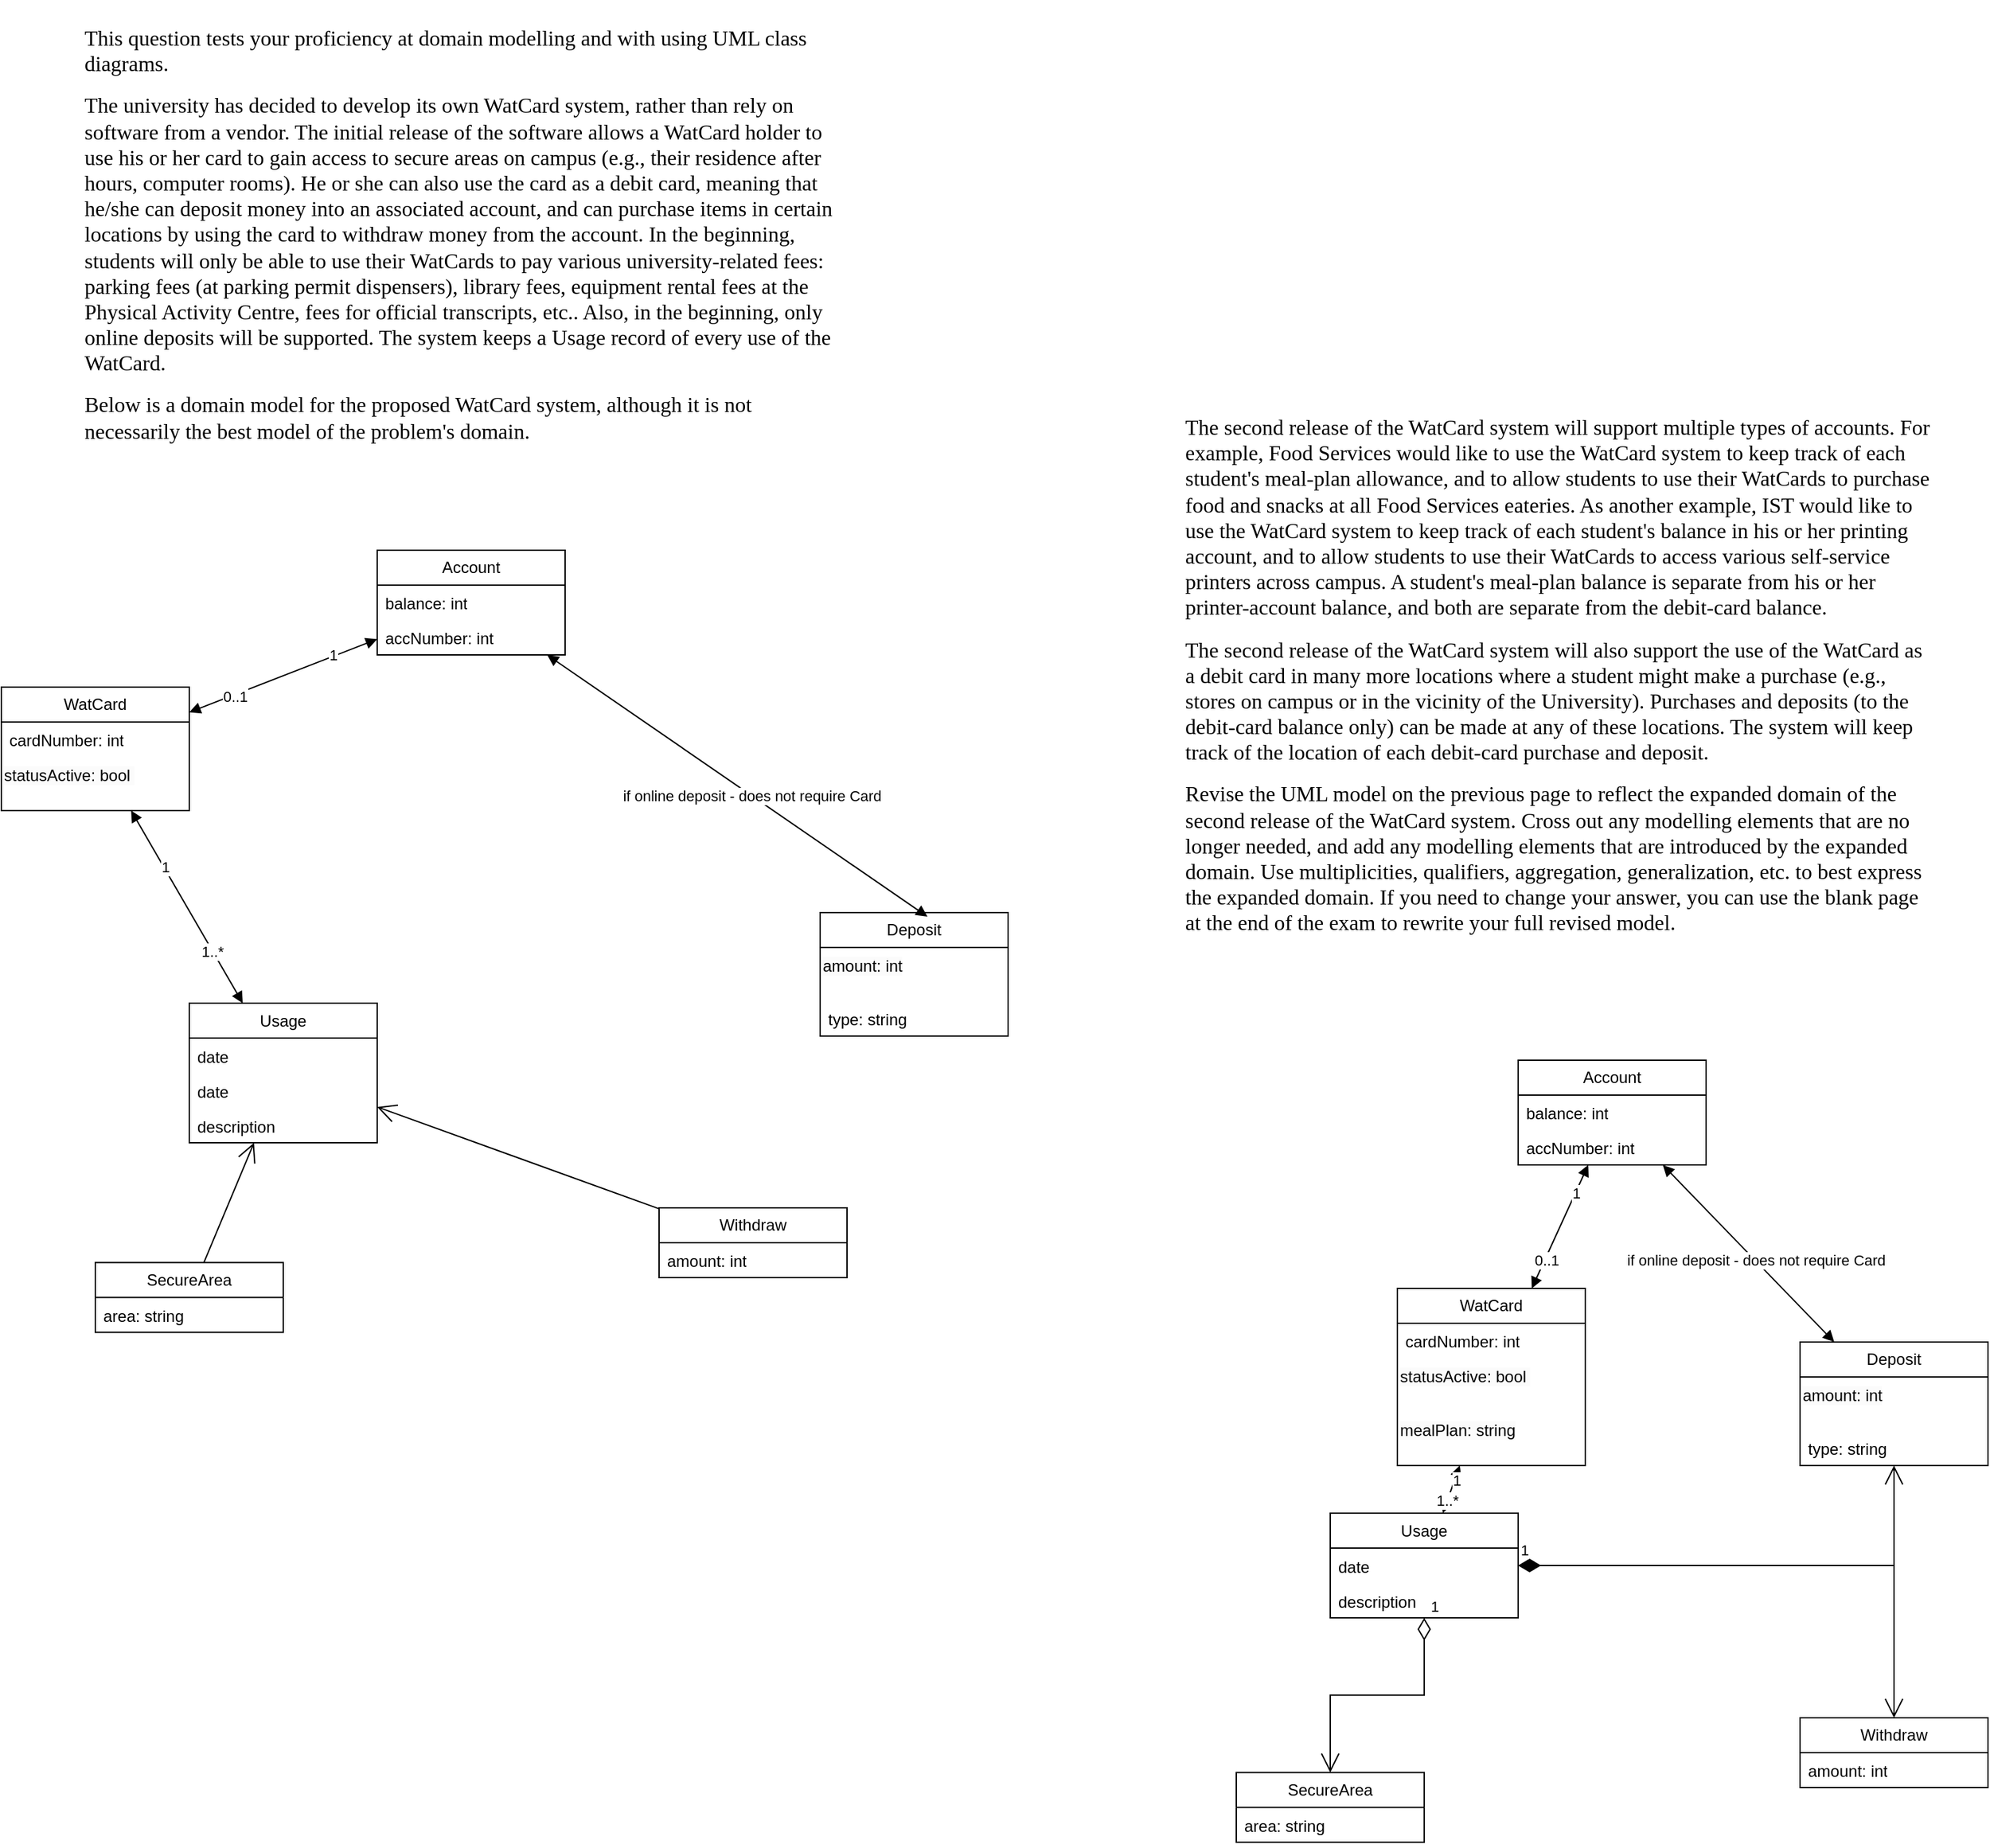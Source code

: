 <mxfile version="21.7.2" type="github">
  <diagram name="Page-1" id="L6DKHtYu-1w8HltE2Mc2">
    <mxGraphModel dx="1972" dy="1833" grid="1" gridSize="10" guides="1" tooltips="1" connect="1" arrows="1" fold="1" page="1" pageScale="1" pageWidth="850" pageHeight="1100" math="0" shadow="0">
      <root>
        <mxCell id="0" />
        <mxCell id="1" parent="0" />
        <mxCell id="7qhICD1hEeo8gW7YNZ97-30" value="WatCard" style="swimlane;fontStyle=0;childLayout=stackLayout;horizontal=1;startSize=26;fillColor=none;horizontalStack=0;resizeParent=1;resizeParentMax=0;resizeLast=0;collapsible=1;marginBottom=0;whiteSpace=wrap;html=1;" vertex="1" parent="1">
          <mxGeometry x="-30" y="182" width="140" height="92" as="geometry" />
        </mxCell>
        <mxCell id="7qhICD1hEeo8gW7YNZ97-31" value="cardNumber: int" style="text;strokeColor=none;fillColor=none;align=left;verticalAlign=top;spacingLeft=4;spacingRight=4;overflow=hidden;rotatable=0;points=[[0,0.5],[1,0.5]];portConstraint=eastwest;whiteSpace=wrap;html=1;" vertex="1" parent="7qhICD1hEeo8gW7YNZ97-30">
          <mxGeometry y="26" width="140" height="26" as="geometry" />
        </mxCell>
        <mxCell id="7qhICD1hEeo8gW7YNZ97-73" value="&lt;span style=&quot;caret-color: rgb(0, 0, 0); color: rgb(0, 0, 0); font-family: Helvetica; font-size: 12px; font-style: normal; font-variant-caps: normal; font-weight: 400; letter-spacing: normal; text-align: left; text-indent: 0px; text-transform: none; word-spacing: 0px; -webkit-text-stroke-width: 0px; background-color: rgb(251, 251, 251); text-decoration: none; float: none; display: inline !important;&quot;&gt;statusActive: bool&amp;nbsp;&lt;/span&gt;" style="text;whiteSpace=wrap;html=1;" vertex="1" parent="7qhICD1hEeo8gW7YNZ97-30">
          <mxGeometry y="52" width="140" height="40" as="geometry" />
        </mxCell>
        <mxCell id="7qhICD1hEeo8gW7YNZ97-34" value="SecureArea" style="swimlane;fontStyle=0;childLayout=stackLayout;horizontal=1;startSize=26;fillColor=none;horizontalStack=0;resizeParent=1;resizeParentMax=0;resizeLast=0;collapsible=1;marginBottom=0;whiteSpace=wrap;html=1;" vertex="1" parent="1">
          <mxGeometry x="40" y="610.76" width="140" height="52" as="geometry" />
        </mxCell>
        <mxCell id="7qhICD1hEeo8gW7YNZ97-35" value="area: string" style="text;strokeColor=none;fillColor=none;align=left;verticalAlign=top;spacingLeft=4;spacingRight=4;overflow=hidden;rotatable=0;points=[[0,0.5],[1,0.5]];portConstraint=eastwest;whiteSpace=wrap;html=1;" vertex="1" parent="7qhICD1hEeo8gW7YNZ97-34">
          <mxGeometry y="26" width="140" height="26" as="geometry" />
        </mxCell>
        <mxCell id="7qhICD1hEeo8gW7YNZ97-38" value="Account" style="swimlane;fontStyle=0;childLayout=stackLayout;horizontal=1;startSize=26;fillColor=none;horizontalStack=0;resizeParent=1;resizeParentMax=0;resizeLast=0;collapsible=1;marginBottom=0;whiteSpace=wrap;html=1;" vertex="1" parent="1">
          <mxGeometry x="250" y="80" width="140" height="78" as="geometry" />
        </mxCell>
        <mxCell id="7qhICD1hEeo8gW7YNZ97-39" value="balance: int" style="text;strokeColor=none;fillColor=none;align=left;verticalAlign=top;spacingLeft=4;spacingRight=4;overflow=hidden;rotatable=0;points=[[0,0.5],[1,0.5]];portConstraint=eastwest;whiteSpace=wrap;html=1;" vertex="1" parent="7qhICD1hEeo8gW7YNZ97-38">
          <mxGeometry y="26" width="140" height="26" as="geometry" />
        </mxCell>
        <mxCell id="7qhICD1hEeo8gW7YNZ97-40" value="accNumber: int" style="text;strokeColor=none;fillColor=none;align=left;verticalAlign=top;spacingLeft=4;spacingRight=4;overflow=hidden;rotatable=0;points=[[0,0.5],[1,0.5]];portConstraint=eastwest;whiteSpace=wrap;html=1;" vertex="1" parent="7qhICD1hEeo8gW7YNZ97-38">
          <mxGeometry y="52" width="140" height="26" as="geometry" />
        </mxCell>
        <mxCell id="7qhICD1hEeo8gW7YNZ97-42" value="Deposit" style="swimlane;fontStyle=0;childLayout=stackLayout;horizontal=1;startSize=26;fillColor=none;horizontalStack=0;resizeParent=1;resizeParentMax=0;resizeLast=0;collapsible=1;marginBottom=0;whiteSpace=wrap;html=1;" vertex="1" parent="1">
          <mxGeometry x="580" y="350" width="140" height="92" as="geometry" />
        </mxCell>
        <mxCell id="7qhICD1hEeo8gW7YNZ97-60" value="&lt;span style=&quot;caret-color: rgb(0, 0, 0); color: rgb(0, 0, 0); font-family: Helvetica; font-size: 12px; font-style: normal; font-variant-caps: normal; font-weight: 400; letter-spacing: normal; text-align: left; text-indent: 0px; text-transform: none; word-spacing: 0px; -webkit-text-stroke-width: 0px; background-color: rgb(251, 251, 251); text-decoration: none; float: none; display: inline !important;&quot;&gt;amount: int&lt;/span&gt;" style="text;whiteSpace=wrap;html=1;" vertex="1" parent="7qhICD1hEeo8gW7YNZ97-42">
          <mxGeometry y="26" width="140" height="40" as="geometry" />
        </mxCell>
        <mxCell id="7qhICD1hEeo8gW7YNZ97-45" value="type: string" style="text;strokeColor=none;fillColor=none;align=left;verticalAlign=top;spacingLeft=4;spacingRight=4;overflow=hidden;rotatable=0;points=[[0,0.5],[1,0.5]];portConstraint=eastwest;whiteSpace=wrap;html=1;" vertex="1" parent="7qhICD1hEeo8gW7YNZ97-42">
          <mxGeometry y="66" width="140" height="26" as="geometry" />
        </mxCell>
        <mxCell id="7qhICD1hEeo8gW7YNZ97-46" value="Withdraw" style="swimlane;fontStyle=0;childLayout=stackLayout;horizontal=1;startSize=26;fillColor=none;horizontalStack=0;resizeParent=1;resizeParentMax=0;resizeLast=0;collapsible=1;marginBottom=0;whiteSpace=wrap;html=1;" vertex="1" parent="1">
          <mxGeometry x="460" y="570" width="140" height="52" as="geometry" />
        </mxCell>
        <mxCell id="7qhICD1hEeo8gW7YNZ97-47" value="amount: int" style="text;strokeColor=none;fillColor=none;align=left;verticalAlign=top;spacingLeft=4;spacingRight=4;overflow=hidden;rotatable=0;points=[[0,0.5],[1,0.5]];portConstraint=eastwest;whiteSpace=wrap;html=1;" vertex="1" parent="7qhICD1hEeo8gW7YNZ97-46">
          <mxGeometry y="26" width="140" height="26" as="geometry" />
        </mxCell>
        <mxCell id="7qhICD1hEeo8gW7YNZ97-55" value="" style="endArrow=block;startArrow=block;endFill=1;startFill=1;html=1;rounded=0;" edge="1" parent="1" source="7qhICD1hEeo8gW7YNZ97-30" target="7qhICD1hEeo8gW7YNZ97-38">
          <mxGeometry width="160" relative="1" as="geometry">
            <mxPoint x="10" y="142" as="sourcePoint" />
            <mxPoint x="110.169" y="90" as="targetPoint" />
          </mxGeometry>
        </mxCell>
        <mxCell id="7qhICD1hEeo8gW7YNZ97-64" value="1" style="edgeLabel;html=1;align=center;verticalAlign=middle;resizable=0;points=[];" vertex="1" connectable="0" parent="7qhICD1hEeo8gW7YNZ97-55">
          <mxGeometry x="0.532" relative="1" as="geometry">
            <mxPoint y="-1" as="offset" />
          </mxGeometry>
        </mxCell>
        <mxCell id="7qhICD1hEeo8gW7YNZ97-65" value="0..1" style="edgeLabel;html=1;align=center;verticalAlign=middle;resizable=0;points=[];" vertex="1" connectable="0" parent="7qhICD1hEeo8gW7YNZ97-55">
          <mxGeometry x="-0.522" y="-1" relative="1" as="geometry">
            <mxPoint as="offset" />
          </mxGeometry>
        </mxCell>
        <mxCell id="7qhICD1hEeo8gW7YNZ97-74" value="Usage" style="swimlane;fontStyle=0;childLayout=stackLayout;horizontal=1;startSize=26;fillColor=none;horizontalStack=0;resizeParent=1;resizeParentMax=0;resizeLast=0;collapsible=1;marginBottom=0;whiteSpace=wrap;html=1;" vertex="1" parent="1">
          <mxGeometry x="110" y="417.53" width="140" height="104" as="geometry" />
        </mxCell>
        <mxCell id="7qhICD1hEeo8gW7YNZ97-75" value="date" style="text;strokeColor=none;fillColor=none;align=left;verticalAlign=top;spacingLeft=4;spacingRight=4;overflow=hidden;rotatable=0;points=[[0,0.5],[1,0.5]];portConstraint=eastwest;whiteSpace=wrap;html=1;" vertex="1" parent="7qhICD1hEeo8gW7YNZ97-74">
          <mxGeometry y="26" width="140" height="26" as="geometry" />
        </mxCell>
        <mxCell id="7qhICD1hEeo8gW7YNZ97-123" value="date" style="text;strokeColor=none;fillColor=none;align=left;verticalAlign=top;spacingLeft=4;spacingRight=4;overflow=hidden;rotatable=0;points=[[0,0.5],[1,0.5]];portConstraint=eastwest;whiteSpace=wrap;html=1;" vertex="1" parent="7qhICD1hEeo8gW7YNZ97-74">
          <mxGeometry y="52" width="140" height="26" as="geometry" />
        </mxCell>
        <mxCell id="7qhICD1hEeo8gW7YNZ97-76" value="description" style="text;strokeColor=none;fillColor=none;align=left;verticalAlign=top;spacingLeft=4;spacingRight=4;overflow=hidden;rotatable=0;points=[[0,0.5],[1,0.5]];portConstraint=eastwest;whiteSpace=wrap;html=1;" vertex="1" parent="7qhICD1hEeo8gW7YNZ97-74">
          <mxGeometry y="78" width="140" height="26" as="geometry" />
        </mxCell>
        <mxCell id="7qhICD1hEeo8gW7YNZ97-78" value="" style="endArrow=block;startArrow=block;endFill=1;startFill=1;html=1;rounded=0;" edge="1" parent="1" source="7qhICD1hEeo8gW7YNZ97-30" target="7qhICD1hEeo8gW7YNZ97-74">
          <mxGeometry width="160" relative="1" as="geometry">
            <mxPoint x="240" y="360" as="sourcePoint" />
            <mxPoint x="400" y="360" as="targetPoint" />
          </mxGeometry>
        </mxCell>
        <mxCell id="7qhICD1hEeo8gW7YNZ97-79" value="1" style="edgeLabel;html=1;align=center;verticalAlign=middle;resizable=0;points=[];" vertex="1" connectable="0" parent="7qhICD1hEeo8gW7YNZ97-78">
          <mxGeometry x="-0.418" y="1" relative="1" as="geometry">
            <mxPoint as="offset" />
          </mxGeometry>
        </mxCell>
        <mxCell id="7qhICD1hEeo8gW7YNZ97-80" value="1..*" style="edgeLabel;html=1;align=center;verticalAlign=middle;resizable=0;points=[];" vertex="1" connectable="0" parent="7qhICD1hEeo8gW7YNZ97-78">
          <mxGeometry x="0.46" y="-1" relative="1" as="geometry">
            <mxPoint as="offset" />
          </mxGeometry>
        </mxCell>
        <mxCell id="7qhICD1hEeo8gW7YNZ97-85" value="" style="endArrow=block;startArrow=block;endFill=1;startFill=1;html=1;rounded=0;entryX=0.571;entryY=0.033;entryDx=0;entryDy=0;entryPerimeter=0;" edge="1" parent="1" source="7qhICD1hEeo8gW7YNZ97-38" target="7qhICD1hEeo8gW7YNZ97-42">
          <mxGeometry width="160" relative="1" as="geometry">
            <mxPoint x="410" y="250" as="sourcePoint" />
            <mxPoint x="580" y="220" as="targetPoint" />
          </mxGeometry>
        </mxCell>
        <mxCell id="7qhICD1hEeo8gW7YNZ97-86" value="if online deposit - does not require Card" style="edgeLabel;html=1;align=center;verticalAlign=middle;resizable=0;points=[];" vertex="1" connectable="0" parent="7qhICD1hEeo8gW7YNZ97-85">
          <mxGeometry x="0.073" y="1" relative="1" as="geometry">
            <mxPoint y="1" as="offset" />
          </mxGeometry>
        </mxCell>
        <mxCell id="7qhICD1hEeo8gW7YNZ97-88" value="&lt;div class=&quot;page&quot; title=&quot;Page 14&quot; style=&quot;caret-color: rgb(0, 0, 0); color: rgb(0, 0, 0); font-style: normal; font-variant-caps: normal; font-weight: 400; letter-spacing: normal; text-align: start; text-indent: 0px; text-transform: none; word-spacing: 0px; -webkit-text-stroke-width: 0px; text-decoration: none;&quot;&gt;&lt;div class=&quot;section&quot; style=&quot;background-color: rgb(255, 255, 255);&quot;&gt;&lt;div class=&quot;layoutArea&quot;&gt;&lt;div class=&quot;column&quot;&gt;&lt;p&gt;&lt;span style=&quot;font-size: 12pt; font-family: Times;&quot;&gt;This question tests your proficiency at domain modelling and with using UML class diagrams.&lt;/span&gt;&lt;/p&gt;&lt;p&gt;&lt;span style=&quot;font-size: 12pt; font-family: Times;&quot;&gt;The university has decided to develop its own WatCard system, rather than rely on software from a vendor. The initial release of the software allows a WatCard holder to use his or her card to gain access to secure areas on campus (e.g., their residence after hours, computer rooms). He or she can also use the card as a debit card, meaning that he/she can deposit money into an associated account, and can purchase items in certain locations by using the card to withdraw money from the account. In the beginning, students will only be able to use their WatCards to pay various university-related fees: parking fees (at parking permit dispensers), library fees, equipment rental fees at the Physical Activity Centre, fees for official transcripts, etc.. Also, in the beginning, only online deposits will be supported. The system keeps a Usage record of every use of the WatCard.&lt;/span&gt;&lt;/p&gt;&lt;p&gt;&lt;span style=&quot;font-size: 12pt; font-family: Times;&quot;&gt;Below is a domain model for the proposed WatCard system, although it is not necessarily the best model of the problem&#39;s domain.&lt;/span&gt;&lt;/p&gt;&lt;/div&gt;&lt;/div&gt;&lt;/div&gt;&lt;/div&gt;" style="text;whiteSpace=wrap;html=1;" vertex="1" parent="1">
          <mxGeometry x="30" y="-330" width="560" height="360" as="geometry" />
        </mxCell>
        <mxCell id="7qhICD1hEeo8gW7YNZ97-89" value="&lt;div class=&quot;page&quot; title=&quot;Page 15&quot; style=&quot;caret-color: rgb(0, 0, 0); color: rgb(0, 0, 0); font-style: normal; font-variant-caps: normal; font-weight: 400; letter-spacing: normal; text-align: start; text-indent: 0px; text-transform: none; word-spacing: 0px; -webkit-text-stroke-width: 0px; text-decoration: none;&quot;&gt;&lt;div class=&quot;section&quot; style=&quot;background-color: rgb(255, 255, 255);&quot;&gt;&lt;div class=&quot;layoutArea&quot;&gt;&lt;div class=&quot;column&quot;&gt;&lt;p&gt;&lt;span style=&quot;font-size: 12pt; font-family: Times;&quot;&gt;The second release of the WatCard system will support multiple types of accounts. For example, Food Services would like to use the WatCard system to keep track of each student&#39;s meal-plan allowance, and to allow students to use their WatCards to purchase food and snacks at all Food Services eateries. As another example, IST would like to use the WatCard system to keep track of each student&#39;s balance in his or her printing account, and to allow students to use their WatCards to access various self-service printers across campus. A student&#39;s meal-plan balance is separate from his or her printer-account balance, and both are separate from the debit-card balance.&lt;/span&gt;&lt;/p&gt;&lt;p&gt;&lt;span style=&quot;font-size: 12pt; font-family: Times;&quot;&gt;The second release of the WatCard system will also support the use of the WatCard as a debit card in many more locations where a student might make a purchase (e.g., stores on campus or in the vicinity of the University). Purchases and deposits (to the debit-card balance only) can be made at any of these locations. The system will keep track of the location of each debit-card purchase and deposit.&lt;/span&gt;&lt;/p&gt;&lt;p&gt;&lt;span style=&quot;font-size: 12pt; font-family: Times;&quot;&gt;Revise the UML model on the previous page to reflect the expanded domain of the second release of the WatCard system. Cross out any modelling elements that are no longer needed, and add any modelling elements that are introduced by the expanded domain. Use multiplicities, qualifiers, aggregation, generalization, etc. to best express the expanded domain. If you need to change your answer, you can use the blank page at the end of the exam to rewrite your full revised model.&lt;/span&gt;&lt;/p&gt;&lt;/div&gt;&lt;/div&gt;&lt;/div&gt;&lt;/div&gt;" style="text;whiteSpace=wrap;html=1;" vertex="1" parent="1">
          <mxGeometry x="850" y="-40" width="560" height="470" as="geometry" />
        </mxCell>
        <mxCell id="7qhICD1hEeo8gW7YNZ97-90" value="WatCard" style="swimlane;fontStyle=0;childLayout=stackLayout;horizontal=1;startSize=26;fillColor=none;horizontalStack=0;resizeParent=1;resizeParentMax=0;resizeLast=0;collapsible=1;marginBottom=0;whiteSpace=wrap;html=1;" vertex="1" parent="1">
          <mxGeometry x="1010" y="630" width="140" height="132" as="geometry" />
        </mxCell>
        <mxCell id="7qhICD1hEeo8gW7YNZ97-91" value="cardNumber: int" style="text;strokeColor=none;fillColor=none;align=left;verticalAlign=top;spacingLeft=4;spacingRight=4;overflow=hidden;rotatable=0;points=[[0,0.5],[1,0.5]];portConstraint=eastwest;whiteSpace=wrap;html=1;" vertex="1" parent="7qhICD1hEeo8gW7YNZ97-90">
          <mxGeometry y="26" width="140" height="26" as="geometry" />
        </mxCell>
        <mxCell id="7qhICD1hEeo8gW7YNZ97-92" value="&lt;span style=&quot;caret-color: rgb(0, 0, 0); color: rgb(0, 0, 0); font-family: Helvetica; font-size: 12px; font-style: normal; font-variant-caps: normal; font-weight: 400; letter-spacing: normal; text-align: left; text-indent: 0px; text-transform: none; word-spacing: 0px; -webkit-text-stroke-width: 0px; background-color: rgb(251, 251, 251); text-decoration: none; float: none; display: inline !important;&quot;&gt;statusActive: bool&amp;nbsp;&lt;/span&gt;" style="text;whiteSpace=wrap;html=1;" vertex="1" parent="7qhICD1hEeo8gW7YNZ97-90">
          <mxGeometry y="52" width="140" height="40" as="geometry" />
        </mxCell>
        <mxCell id="7qhICD1hEeo8gW7YNZ97-122" value="&lt;span style=&quot;caret-color: rgb(0, 0, 0); color: rgb(0, 0, 0); font-family: Helvetica; font-size: 12px; font-style: normal; font-variant-caps: normal; font-weight: 400; letter-spacing: normal; text-align: left; text-indent: 0px; text-transform: none; word-spacing: 0px; -webkit-text-stroke-width: 0px; background-color: rgb(251, 251, 251); text-decoration: none; float: none; display: inline !important;&quot;&gt;mealPlan: string&lt;/span&gt;" style="text;whiteSpace=wrap;html=1;" vertex="1" parent="7qhICD1hEeo8gW7YNZ97-90">
          <mxGeometry y="92" width="140" height="40" as="geometry" />
        </mxCell>
        <mxCell id="7qhICD1hEeo8gW7YNZ97-93" value="SecureArea" style="swimlane;fontStyle=0;childLayout=stackLayout;horizontal=1;startSize=26;fillColor=none;horizontalStack=0;resizeParent=1;resizeParentMax=0;resizeLast=0;collapsible=1;marginBottom=0;whiteSpace=wrap;html=1;" vertex="1" parent="1">
          <mxGeometry x="890" y="990.76" width="140" height="52" as="geometry" />
        </mxCell>
        <mxCell id="7qhICD1hEeo8gW7YNZ97-94" value="area: string" style="text;strokeColor=none;fillColor=none;align=left;verticalAlign=top;spacingLeft=4;spacingRight=4;overflow=hidden;rotatable=0;points=[[0,0.5],[1,0.5]];portConstraint=eastwest;whiteSpace=wrap;html=1;" vertex="1" parent="7qhICD1hEeo8gW7YNZ97-93">
          <mxGeometry y="26" width="140" height="26" as="geometry" />
        </mxCell>
        <mxCell id="7qhICD1hEeo8gW7YNZ97-95" value="Account" style="swimlane;fontStyle=0;childLayout=stackLayout;horizontal=1;startSize=26;fillColor=none;horizontalStack=0;resizeParent=1;resizeParentMax=0;resizeLast=0;collapsible=1;marginBottom=0;whiteSpace=wrap;html=1;" vertex="1" parent="1">
          <mxGeometry x="1100" y="460" width="140" height="78" as="geometry" />
        </mxCell>
        <mxCell id="7qhICD1hEeo8gW7YNZ97-96" value="balance: int" style="text;strokeColor=none;fillColor=none;align=left;verticalAlign=top;spacingLeft=4;spacingRight=4;overflow=hidden;rotatable=0;points=[[0,0.5],[1,0.5]];portConstraint=eastwest;whiteSpace=wrap;html=1;" vertex="1" parent="7qhICD1hEeo8gW7YNZ97-95">
          <mxGeometry y="26" width="140" height="26" as="geometry" />
        </mxCell>
        <mxCell id="7qhICD1hEeo8gW7YNZ97-97" value="accNumber: int" style="text;strokeColor=none;fillColor=none;align=left;verticalAlign=top;spacingLeft=4;spacingRight=4;overflow=hidden;rotatable=0;points=[[0,0.5],[1,0.5]];portConstraint=eastwest;whiteSpace=wrap;html=1;" vertex="1" parent="7qhICD1hEeo8gW7YNZ97-95">
          <mxGeometry y="52" width="140" height="26" as="geometry" />
        </mxCell>
        <mxCell id="7qhICD1hEeo8gW7YNZ97-98" value="Deposit" style="swimlane;fontStyle=0;childLayout=stackLayout;horizontal=1;startSize=26;fillColor=none;horizontalStack=0;resizeParent=1;resizeParentMax=0;resizeLast=0;collapsible=1;marginBottom=0;whiteSpace=wrap;html=1;" vertex="1" parent="1">
          <mxGeometry x="1310" y="670" width="140" height="92" as="geometry" />
        </mxCell>
        <mxCell id="7qhICD1hEeo8gW7YNZ97-99" value="&lt;span style=&quot;caret-color: rgb(0, 0, 0); color: rgb(0, 0, 0); font-family: Helvetica; font-size: 12px; font-style: normal; font-variant-caps: normal; font-weight: 400; letter-spacing: normal; text-align: left; text-indent: 0px; text-transform: none; word-spacing: 0px; -webkit-text-stroke-width: 0px; background-color: rgb(251, 251, 251); text-decoration: none; float: none; display: inline !important;&quot;&gt;amount: int&lt;/span&gt;" style="text;whiteSpace=wrap;html=1;" vertex="1" parent="7qhICD1hEeo8gW7YNZ97-98">
          <mxGeometry y="26" width="140" height="40" as="geometry" />
        </mxCell>
        <mxCell id="7qhICD1hEeo8gW7YNZ97-100" value="type: string" style="text;strokeColor=none;fillColor=none;align=left;verticalAlign=top;spacingLeft=4;spacingRight=4;overflow=hidden;rotatable=0;points=[[0,0.5],[1,0.5]];portConstraint=eastwest;whiteSpace=wrap;html=1;" vertex="1" parent="7qhICD1hEeo8gW7YNZ97-98">
          <mxGeometry y="66" width="140" height="26" as="geometry" />
        </mxCell>
        <mxCell id="7qhICD1hEeo8gW7YNZ97-101" value="Withdraw" style="swimlane;fontStyle=0;childLayout=stackLayout;horizontal=1;startSize=26;fillColor=none;horizontalStack=0;resizeParent=1;resizeParentMax=0;resizeLast=0;collapsible=1;marginBottom=0;whiteSpace=wrap;html=1;" vertex="1" parent="1">
          <mxGeometry x="1310" y="950" width="140" height="52" as="geometry" />
        </mxCell>
        <mxCell id="7qhICD1hEeo8gW7YNZ97-102" value="amount: int" style="text;strokeColor=none;fillColor=none;align=left;verticalAlign=top;spacingLeft=4;spacingRight=4;overflow=hidden;rotatable=0;points=[[0,0.5],[1,0.5]];portConstraint=eastwest;whiteSpace=wrap;html=1;" vertex="1" parent="7qhICD1hEeo8gW7YNZ97-101">
          <mxGeometry y="26" width="140" height="26" as="geometry" />
        </mxCell>
        <mxCell id="7qhICD1hEeo8gW7YNZ97-105" value="" style="endArrow=block;startArrow=block;endFill=1;startFill=1;html=1;rounded=0;" edge="1" parent="1" source="7qhICD1hEeo8gW7YNZ97-90" target="7qhICD1hEeo8gW7YNZ97-95">
          <mxGeometry width="160" relative="1" as="geometry">
            <mxPoint x="1050" y="590" as="sourcePoint" />
            <mxPoint x="1210" y="590" as="targetPoint" />
          </mxGeometry>
        </mxCell>
        <mxCell id="7qhICD1hEeo8gW7YNZ97-106" value="1" style="edgeLabel;html=1;align=center;verticalAlign=middle;resizable=0;points=[];" vertex="1" connectable="0" parent="7qhICD1hEeo8gW7YNZ97-105">
          <mxGeometry x="0.532" relative="1" as="geometry">
            <mxPoint y="-1" as="offset" />
          </mxGeometry>
        </mxCell>
        <mxCell id="7qhICD1hEeo8gW7YNZ97-107" value="0..1" style="edgeLabel;html=1;align=center;verticalAlign=middle;resizable=0;points=[];" vertex="1" connectable="0" parent="7qhICD1hEeo8gW7YNZ97-105">
          <mxGeometry x="-0.522" y="-1" relative="1" as="geometry">
            <mxPoint as="offset" />
          </mxGeometry>
        </mxCell>
        <mxCell id="7qhICD1hEeo8gW7YNZ97-111" value="Usage" style="swimlane;fontStyle=0;childLayout=stackLayout;horizontal=1;startSize=26;fillColor=none;horizontalStack=0;resizeParent=1;resizeParentMax=0;resizeLast=0;collapsible=1;marginBottom=0;whiteSpace=wrap;html=1;" vertex="1" parent="1">
          <mxGeometry x="960" y="797.53" width="140" height="78" as="geometry" />
        </mxCell>
        <mxCell id="7qhICD1hEeo8gW7YNZ97-112" value="date" style="text;strokeColor=none;fillColor=none;align=left;verticalAlign=top;spacingLeft=4;spacingRight=4;overflow=hidden;rotatable=0;points=[[0,0.5],[1,0.5]];portConstraint=eastwest;whiteSpace=wrap;html=1;" vertex="1" parent="7qhICD1hEeo8gW7YNZ97-111">
          <mxGeometry y="26" width="140" height="26" as="geometry" />
        </mxCell>
        <mxCell id="7qhICD1hEeo8gW7YNZ97-113" value="description" style="text;strokeColor=none;fillColor=none;align=left;verticalAlign=top;spacingLeft=4;spacingRight=4;overflow=hidden;rotatable=0;points=[[0,0.5],[1,0.5]];portConstraint=eastwest;whiteSpace=wrap;html=1;" vertex="1" parent="7qhICD1hEeo8gW7YNZ97-111">
          <mxGeometry y="52" width="140" height="26" as="geometry" />
        </mxCell>
        <mxCell id="7qhICD1hEeo8gW7YNZ97-114" value="" style="endArrow=block;startArrow=block;endFill=1;startFill=1;html=1;rounded=0;" edge="1" parent="1" source="7qhICD1hEeo8gW7YNZ97-90" target="7qhICD1hEeo8gW7YNZ97-111">
          <mxGeometry width="160" relative="1" as="geometry">
            <mxPoint x="1090" y="740" as="sourcePoint" />
            <mxPoint x="1250" y="740" as="targetPoint" />
          </mxGeometry>
        </mxCell>
        <mxCell id="7qhICD1hEeo8gW7YNZ97-115" value="1" style="edgeLabel;html=1;align=center;verticalAlign=middle;resizable=0;points=[];" vertex="1" connectable="0" parent="7qhICD1hEeo8gW7YNZ97-114">
          <mxGeometry x="-0.418" y="1" relative="1" as="geometry">
            <mxPoint as="offset" />
          </mxGeometry>
        </mxCell>
        <mxCell id="7qhICD1hEeo8gW7YNZ97-116" value="1..*" style="edgeLabel;html=1;align=center;verticalAlign=middle;resizable=0;points=[];" vertex="1" connectable="0" parent="7qhICD1hEeo8gW7YNZ97-114">
          <mxGeometry x="0.46" y="-1" relative="1" as="geometry">
            <mxPoint as="offset" />
          </mxGeometry>
        </mxCell>
        <mxCell id="7qhICD1hEeo8gW7YNZ97-117" value="1" style="endArrow=open;html=1;endSize=12;startArrow=diamondThin;startSize=14;startFill=1;edgeStyle=orthogonalEdgeStyle;align=left;verticalAlign=bottom;rounded=0;" edge="1" parent="1" source="7qhICD1hEeo8gW7YNZ97-111" target="7qhICD1hEeo8gW7YNZ97-98">
          <mxGeometry x="-1" y="3" relative="1" as="geometry">
            <mxPoint x="1170" y="810" as="sourcePoint" />
            <mxPoint x="1330" y="810" as="targetPoint" />
          </mxGeometry>
        </mxCell>
        <mxCell id="7qhICD1hEeo8gW7YNZ97-118" value="1" style="endArrow=open;html=1;endSize=12;startArrow=diamondThin;startSize=14;startFill=1;edgeStyle=orthogonalEdgeStyle;align=left;verticalAlign=bottom;rounded=0;" edge="1" parent="1" source="7qhICD1hEeo8gW7YNZ97-111" target="7qhICD1hEeo8gW7YNZ97-101">
          <mxGeometry x="-1" y="3" relative="1" as="geometry">
            <mxPoint x="1180" y="820" as="sourcePoint" />
            <mxPoint x="1340" y="820" as="targetPoint" />
          </mxGeometry>
        </mxCell>
        <mxCell id="7qhICD1hEeo8gW7YNZ97-119" value="1" style="endArrow=open;html=1;endSize=12;startArrow=diamondThin;startSize=14;startFill=0;edgeStyle=orthogonalEdgeStyle;align=left;verticalAlign=bottom;rounded=0;" edge="1" parent="1" source="7qhICD1hEeo8gW7YNZ97-111" target="7qhICD1hEeo8gW7YNZ97-93">
          <mxGeometry x="-1" y="3" relative="1" as="geometry">
            <mxPoint x="1010" y="950" as="sourcePoint" />
            <mxPoint x="1170" y="950" as="targetPoint" />
          </mxGeometry>
        </mxCell>
        <mxCell id="7qhICD1hEeo8gW7YNZ97-120" value="" style="endArrow=block;startArrow=block;endFill=1;startFill=1;html=1;rounded=0;" edge="1" parent="1" source="7qhICD1hEeo8gW7YNZ97-95" target="7qhICD1hEeo8gW7YNZ97-98">
          <mxGeometry width="160" relative="1" as="geometry">
            <mxPoint x="1240" y="660" as="sourcePoint" />
            <mxPoint x="1400" y="660" as="targetPoint" />
          </mxGeometry>
        </mxCell>
        <mxCell id="7qhICD1hEeo8gW7YNZ97-121" value="if online deposit - does not require Card" style="edgeLabel;html=1;align=center;verticalAlign=middle;resizable=0;points=[];" vertex="1" connectable="0" parent="7qhICD1hEeo8gW7YNZ97-120">
          <mxGeometry x="0.073" y="1" relative="1" as="geometry">
            <mxPoint y="1" as="offset" />
          </mxGeometry>
        </mxCell>
        <mxCell id="7qhICD1hEeo8gW7YNZ97-125" value="" style="endArrow=open;endFill=1;endSize=12;html=1;rounded=0;" edge="1" parent="1" source="7qhICD1hEeo8gW7YNZ97-34" target="7qhICD1hEeo8gW7YNZ97-74">
          <mxGeometry width="160" relative="1" as="geometry">
            <mxPoint x="-100" y="540" as="sourcePoint" />
            <mxPoint x="60" y="540" as="targetPoint" />
          </mxGeometry>
        </mxCell>
        <mxCell id="7qhICD1hEeo8gW7YNZ97-126" value="" style="endArrow=open;endFill=1;endSize=12;html=1;rounded=0;" edge="1" parent="1" source="7qhICD1hEeo8gW7YNZ97-46" target="7qhICD1hEeo8gW7YNZ97-74">
          <mxGeometry width="160" relative="1" as="geometry">
            <mxPoint x="330" y="610.76" as="sourcePoint" />
            <mxPoint x="367" y="521.76" as="targetPoint" />
          </mxGeometry>
        </mxCell>
      </root>
    </mxGraphModel>
  </diagram>
</mxfile>

